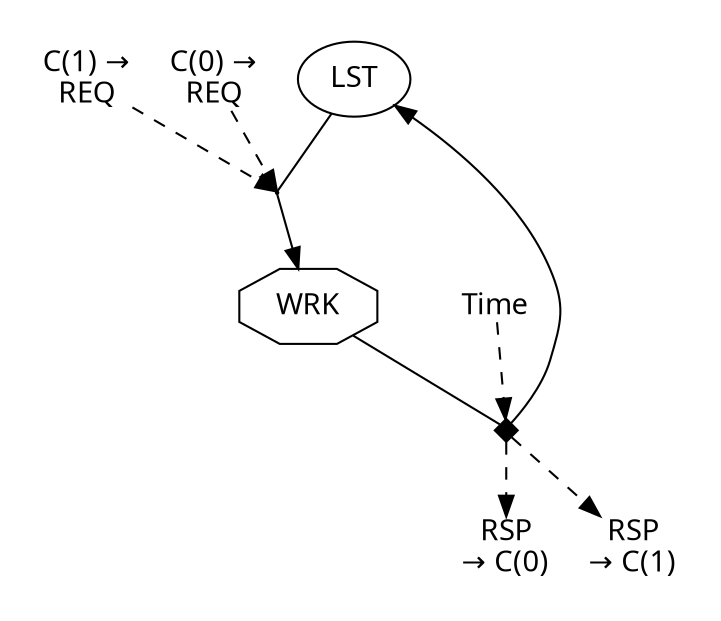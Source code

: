 digraph {
color=white;
graph [ fontname="sans-serif" ];
node [ fontname="sans-serif" ];
edge [ fontname="sans-serif" ];
A_0_false [ label="LST", shape=ellipse ];
A_1_true [ label="WRK", shape=octagon ];
subgraph cluster_0 {
T_0_18446744073709551615 [ shape=point, height=0.015, width=0.015 ];
A_0_false -> T_0_18446744073709551615 [ arrowhead=none, direction=forward ];
T_0_18446744073709551615 -> A_1_true;
D_0_18446744073709551615_0 [ label="C(0) &#8594;\nREQ", shape=plain ];
D_0_18446744073709551615_0 -> T_0_18446744073709551615 [ arrowhead=normal, direction=forward, style=dashed ];
D_0_18446744073709551615_2 [ label="C(1) &#8594;\nREQ", shape=plain ];
D_0_18446744073709551615_2 -> T_0_18446744073709551615 [ arrowhead=normal, direction=forward, style=dashed ];
}
subgraph cluster_1 {
T_1_18446744073709551615 [ shape=diamond, label="", fontsize=0, width=0.15, height=0.15, style=filled, color=black ];
A_1_true -> T_1_18446744073709551615 [ arrowhead=none, direction=forward ];
T_1_18446744073709551615 -> A_0_false;
D_1_18446744073709551615_255 [ label="Time", shape=plain ];
D_1_18446744073709551615_255 -> T_1_18446744073709551615 [ arrowhead=normal, direction=forward, style=dashed ];
S_1_18446744073709551615_6 [ label="RSP\n&#8594; C(0)", shape=plain ];
T_1_18446744073709551615 -> S_1_18446744073709551615_6 [ arrowhead=normal, direction=forward, style=dashed ];
S_1_18446744073709551615_7 [ label="RSP\n&#8594; C(1)", shape=plain ];
T_1_18446744073709551615 -> S_1_18446744073709551615_7 [ arrowhead=normal, direction=forward, style=dashed ];
}
}
